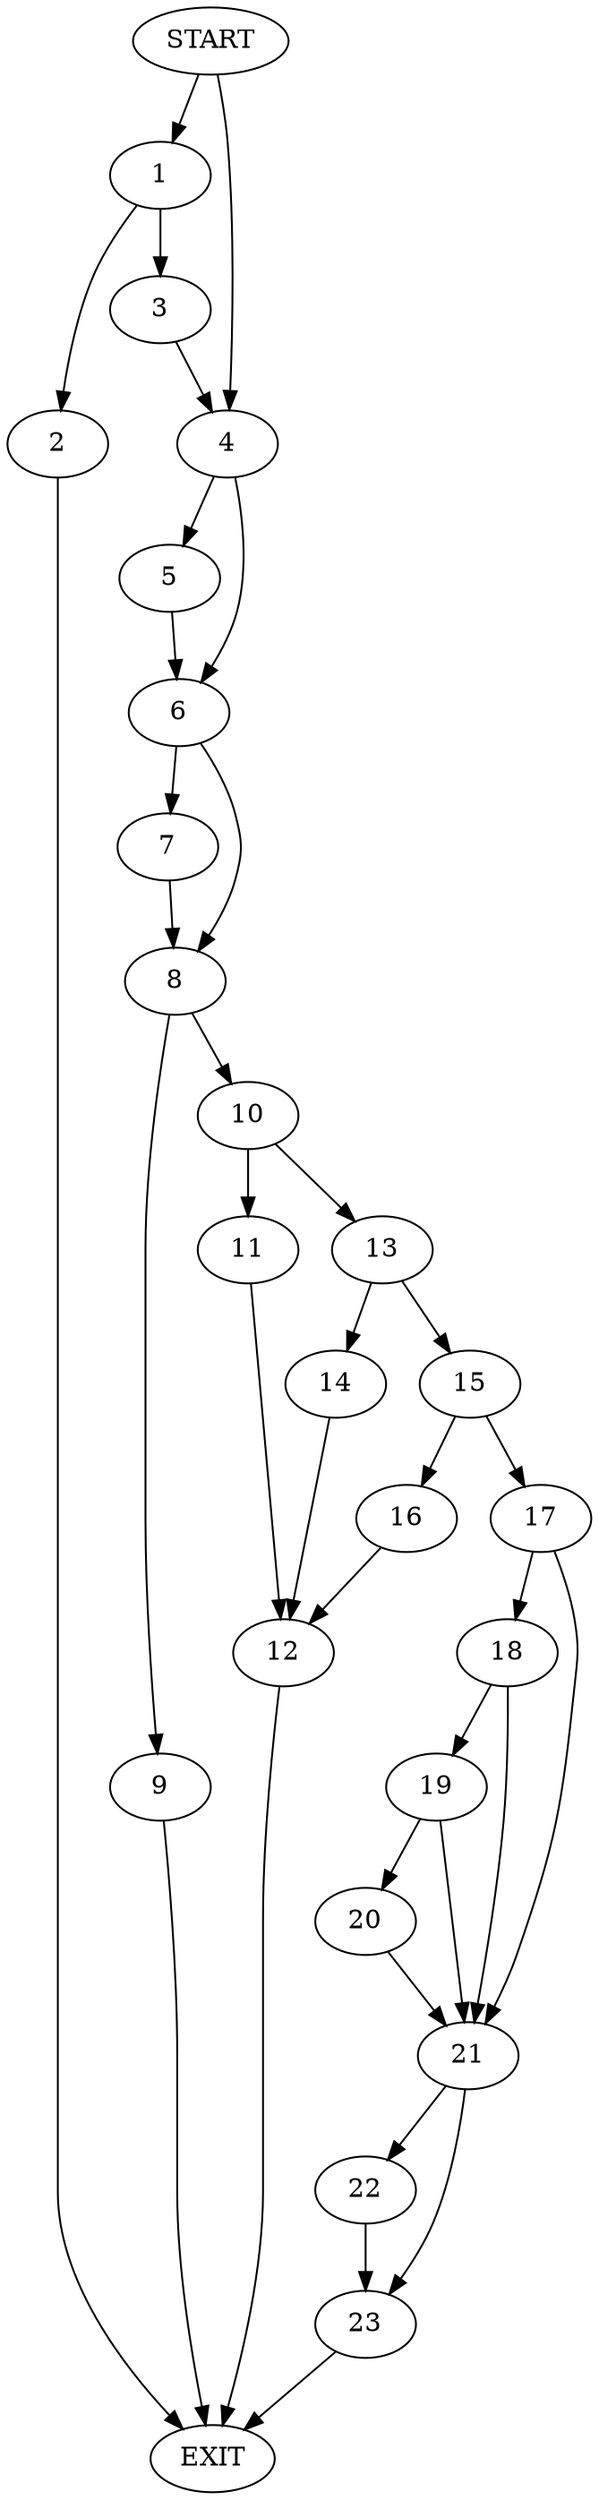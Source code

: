 digraph { 
0 [label="START"];
1;
2;
3;
4;
5;
6;
7;
8;
9;
10;
11;
12;
13;
14;
15;
16;
17;
18;
19;
20;
21;
22;
23;
24[label="EXIT"];
0 -> 1;
0 -> 4;
1 -> 2;
1 -> 3;
2 -> 24;
3 -> 4;
4 -> 5;
4 -> 6;
5 -> 6;
6 -> 7;
6 -> 8;
7 -> 8;
8 -> 9;
8 -> 10;
9 -> 24;
10 -> 11;
10 -> 13;
11 -> 12;
12 -> 24;
13 -> 14;
13 -> 15;
14 -> 12;
15 -> 16;
15 -> 17;
16 -> 12;
17 -> 18;
17 -> 21;
18 -> 21;
18 -> 19;
19 -> 20;
19 -> 21;
20 -> 21;
21 -> 22;
21 -> 23;
22 -> 23;
23 -> 24;
}